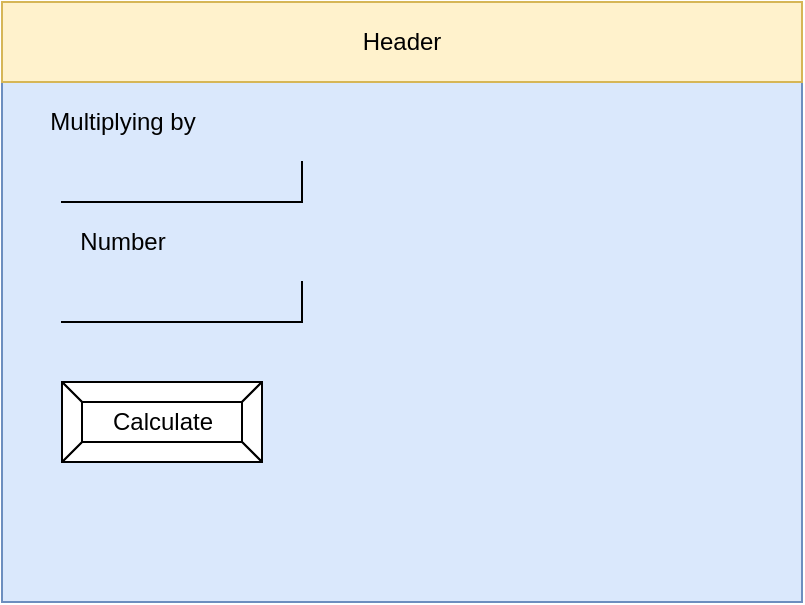 <mxfile>
    <diagram id="pIaEtrtLPv3HG8r1JEND" name="Page-1">
        <mxGraphModel dx="598" dy="491" grid="1" gridSize="10" guides="1" tooltips="1" connect="1" arrows="1" fold="1" page="1" pageScale="1" pageWidth="850" pageHeight="1100" math="0" shadow="0">
            <root>
                <mxCell id="0"/>
                <mxCell id="1" parent="0"/>
                <mxCell id="2" value="" style="rounded=0;whiteSpace=wrap;html=1;fillColor=#dae8fc;strokeColor=#6c8ebf;" parent="1" vertex="1">
                    <mxGeometry x="80" y="80" width="400" height="300" as="geometry"/>
                </mxCell>
                <mxCell id="3" value="Header" style="rounded=0;whiteSpace=wrap;html=1;fillColor=#fff2cc;strokeColor=#d6b656;" parent="1" vertex="1">
                    <mxGeometry x="80" y="80" width="400" height="40" as="geometry"/>
                </mxCell>
                <mxCell id="4" value="" style="shape=partialRectangle;whiteSpace=wrap;html=1;top=0;left=0;fillColor=none;" parent="1" vertex="1">
                    <mxGeometry x="110" y="160" width="120" height="20" as="geometry"/>
                </mxCell>
                <mxCell id="6" value="Calculate" style="labelPosition=center;verticalLabelPosition=middle;align=center;html=1;shape=mxgraph.basic.button;dx=10;" parent="1" vertex="1">
                    <mxGeometry x="110" y="270" width="100" height="40" as="geometry"/>
                </mxCell>
                <mxCell id="7" value="" style="shape=partialRectangle;whiteSpace=wrap;html=1;top=0;left=0;fillColor=none;" vertex="1" parent="1">
                    <mxGeometry x="110" y="220" width="120" height="20" as="geometry"/>
                </mxCell>
                <mxCell id="8" value="Multiplying by" style="text;html=1;align=center;verticalAlign=middle;resizable=0;points=[];autosize=1;strokeColor=none;fillColor=none;" vertex="1" parent="1">
                    <mxGeometry x="95" y="130" width="90" height="20" as="geometry"/>
                </mxCell>
                <mxCell id="9" value="Number" style="text;html=1;align=center;verticalAlign=middle;resizable=0;points=[];autosize=1;strokeColor=none;fillColor=none;" vertex="1" parent="1">
                    <mxGeometry x="110" y="190" width="60" height="20" as="geometry"/>
                </mxCell>
            </root>
        </mxGraphModel>
    </diagram>
</mxfile>